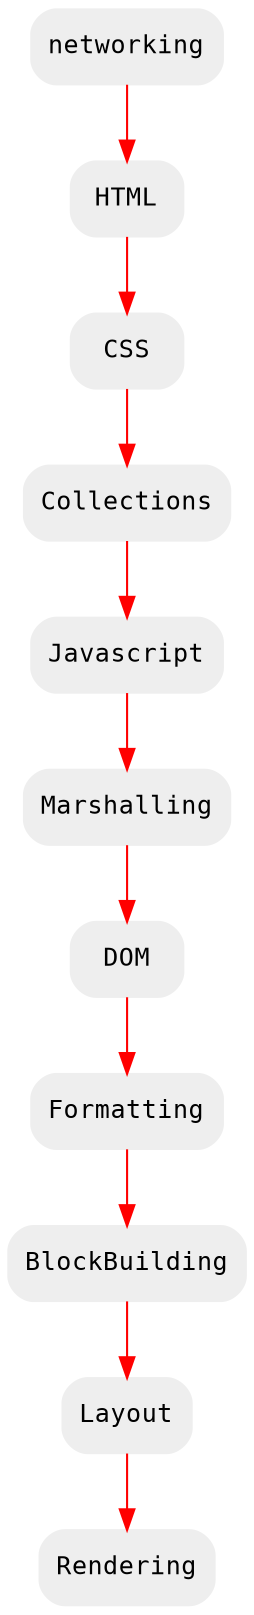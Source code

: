 digraph web_perform {
  node [ fontname = "Consolas", fontsize = 12, shape = "Mrecord" ];
  edge [ fontname = "Consolas", fontsize = 12 ];
  node [style="filled", color="#eeeeee"];
  edge [color="red"]

  networking[label="networking"]
  HTML[label="HTML"]
  CSS[label="CSS"]
  Collections[label="Collections"]
  Javascript[label="Javascript"]
  Marshalling[label="Marshalling"]
  DOM[label="DOM"]
  Formatting[label="Formatting"]
  BlockBuilding[label="BlockBuilding"]
  Layout[label="Layout"]
  Rendering[label="Rendering"]

  networking->HTML
  HTML->CSS
  CSS->Collections
  Collections->Javascript
  Javascript->Marshalling
  Marshalling->DOM
  DOM->Formatting
  Formatting->BlockBuilding
  BlockBuilding->Layout
  Layout->Rendering  
}
